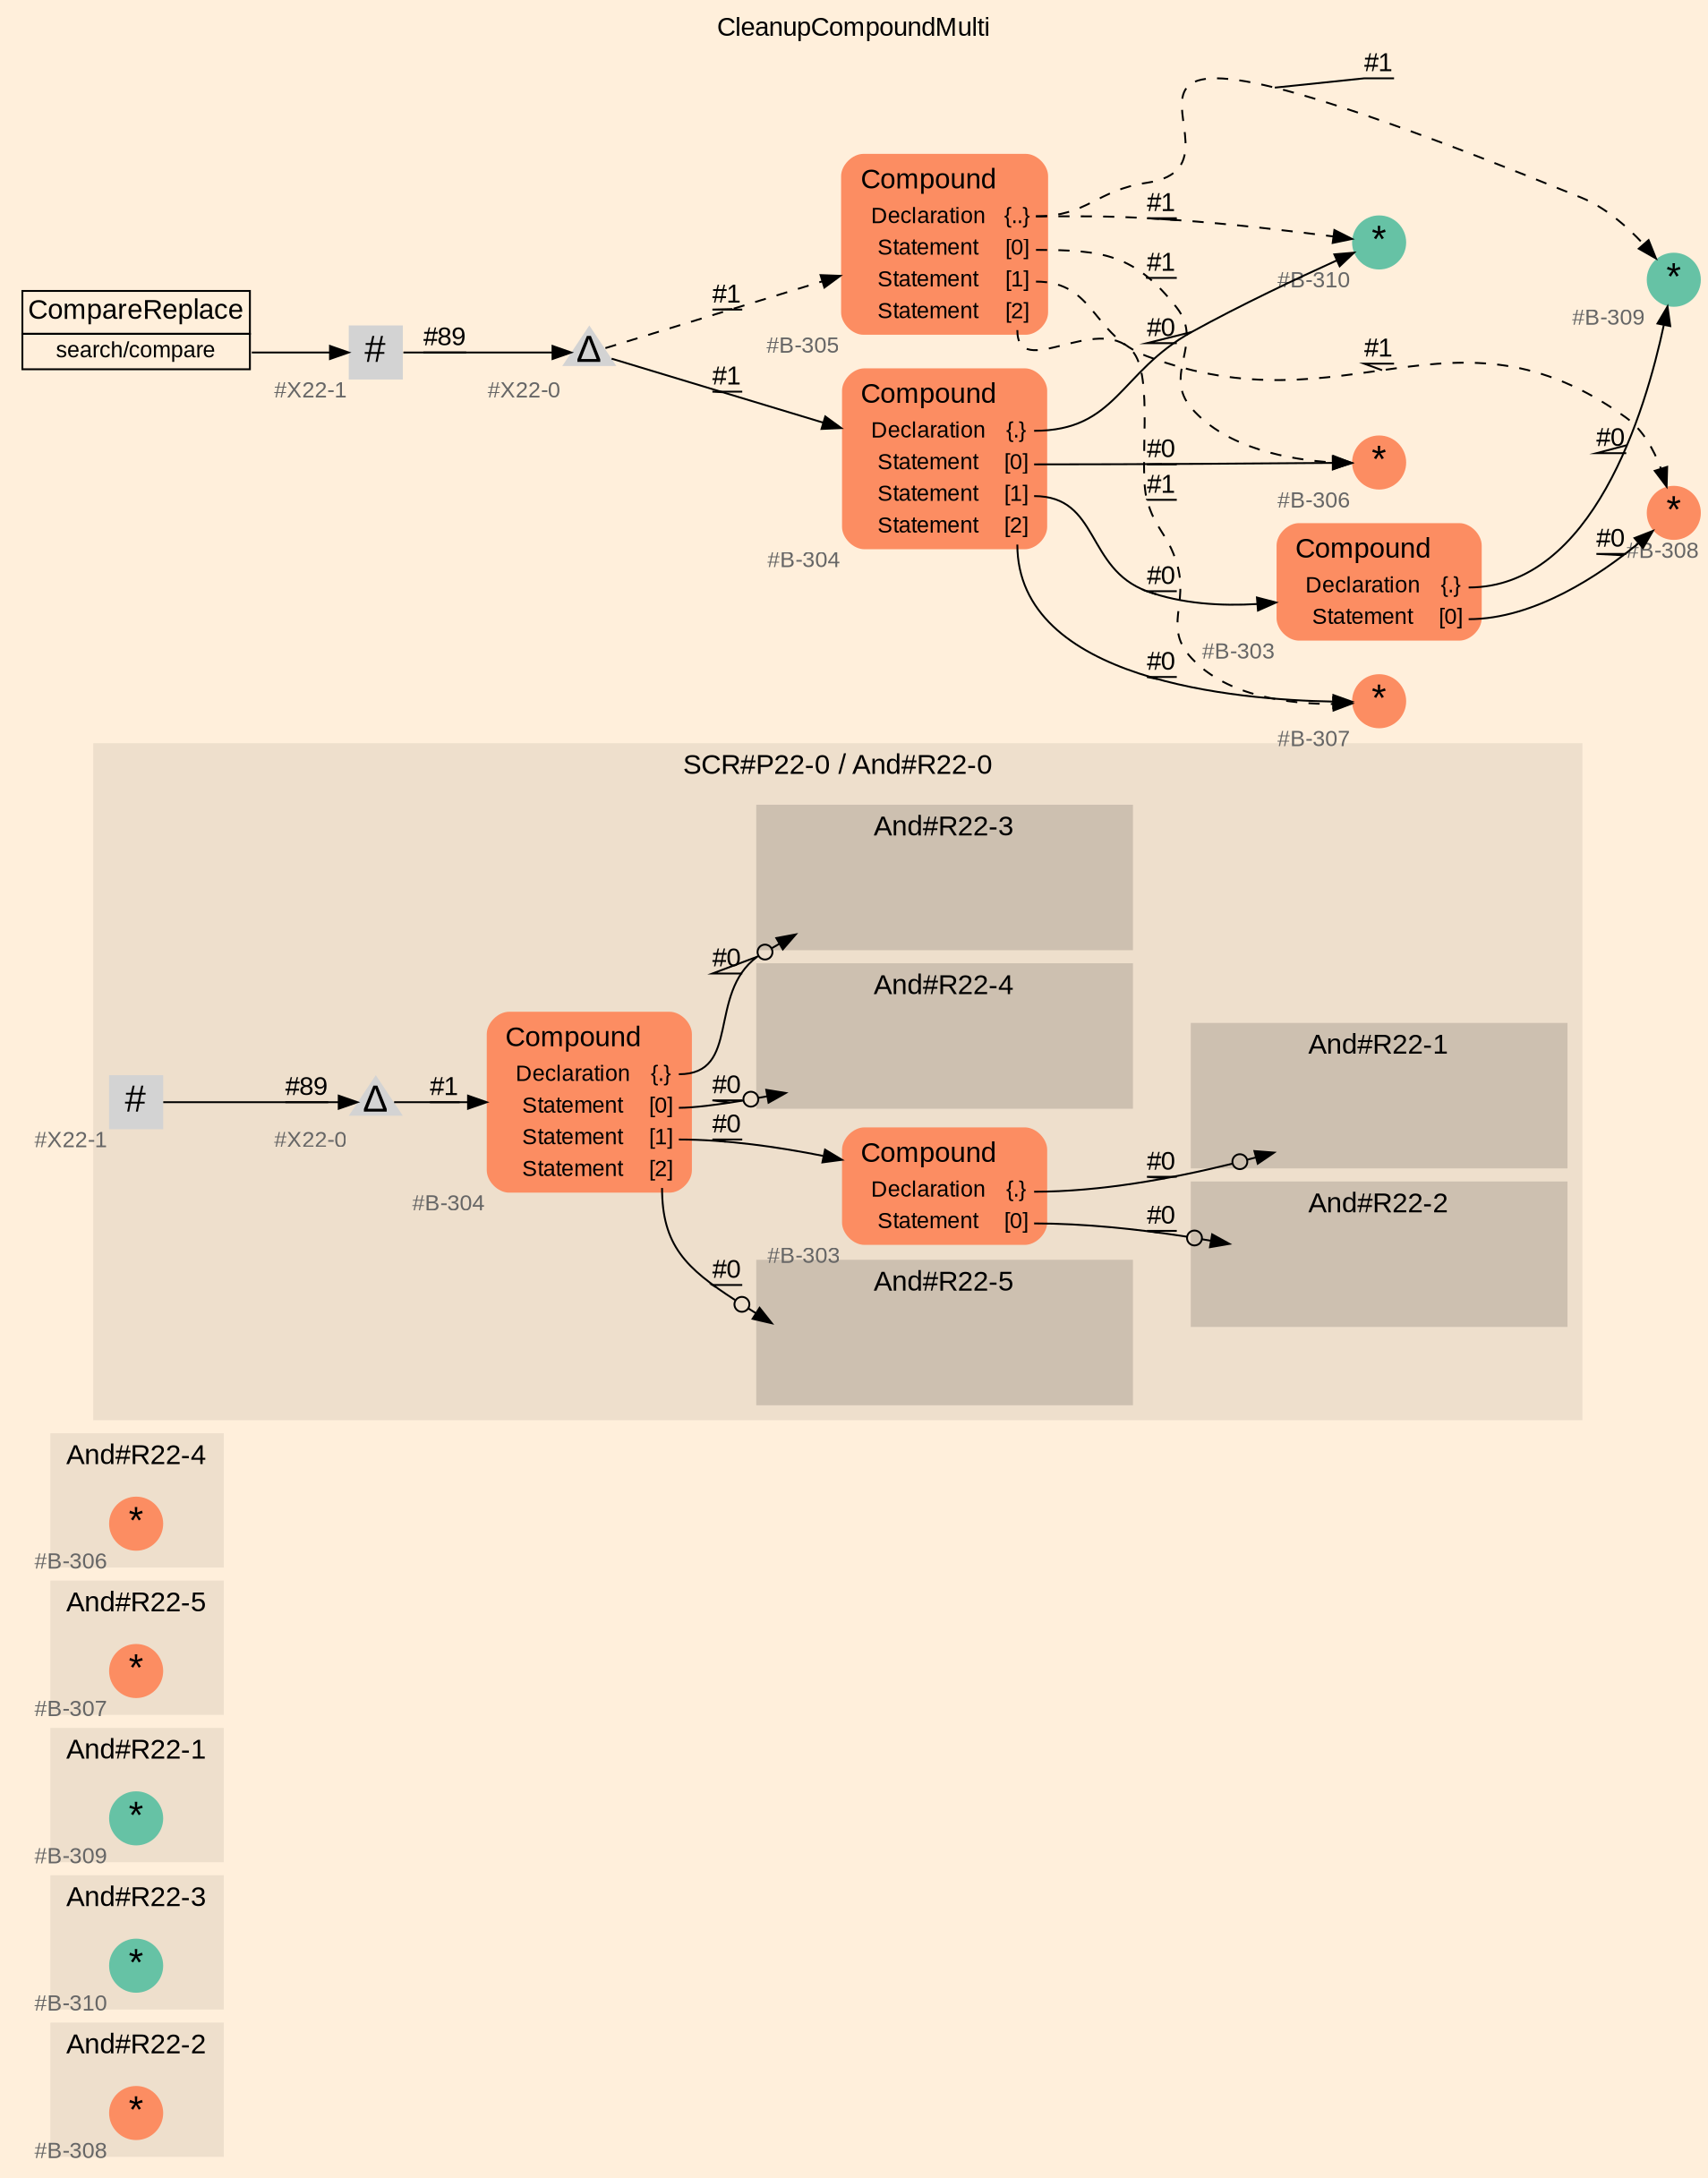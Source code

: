digraph "CleanupCompoundMulti" {
label = "CleanupCompoundMulti"
labelloc = t
graph [
    rankdir = "LR"
    ranksep = 0.3
    bgcolor = antiquewhite1
    color = black
    fontcolor = black
    fontname = "Arial"
];
node [
    fontname = "Arial"
];
edge [
    fontname = "Arial"
];

// -------------------- figure And#R22-2 --------------------
// -------- region And#R22-2 ----------
subgraph "clusterAnd#R22-2" {
    label = "And#R22-2"
    style = "filled"
    color = antiquewhite2
    fontsize = "15"
    // -------- block And#R22-2/#B-308 ----------
    "And#R22-2/#B-308" [
        fillcolor = "/set28/2"
        xlabel = "#B-308"
        fontsize = "12"
        fontcolor = grey40
        shape = "circle"
        label = <<FONT COLOR="black" POINT-SIZE="20">*</FONT>>
        style = "filled"
        penwidth = 0.0
        fixedsize = true
        width = 0.4
        height = 0.4
    ];
    
}


// -------------------- figure And#R22-3 --------------------
// -------- region And#R22-3 ----------
subgraph "clusterAnd#R22-3" {
    label = "And#R22-3"
    style = "filled"
    color = antiquewhite2
    fontsize = "15"
    // -------- block And#R22-3/#B-310 ----------
    "And#R22-3/#B-310" [
        fillcolor = "/set28/1"
        xlabel = "#B-310"
        fontsize = "12"
        fontcolor = grey40
        shape = "circle"
        label = <<FONT COLOR="black" POINT-SIZE="20">*</FONT>>
        style = "filled"
        penwidth = 0.0
        fixedsize = true
        width = 0.4
        height = 0.4
    ];
    
}


// -------------------- figure And#R22-1 --------------------
// -------- region And#R22-1 ----------
subgraph "clusterAnd#R22-1" {
    label = "And#R22-1"
    style = "filled"
    color = antiquewhite2
    fontsize = "15"
    // -------- block And#R22-1/#B-309 ----------
    "And#R22-1/#B-309" [
        fillcolor = "/set28/1"
        xlabel = "#B-309"
        fontsize = "12"
        fontcolor = grey40
        shape = "circle"
        label = <<FONT COLOR="black" POINT-SIZE="20">*</FONT>>
        style = "filled"
        penwidth = 0.0
        fixedsize = true
        width = 0.4
        height = 0.4
    ];
    
}


// -------------------- figure And#R22-5 --------------------
// -------- region And#R22-5 ----------
subgraph "clusterAnd#R22-5" {
    label = "And#R22-5"
    style = "filled"
    color = antiquewhite2
    fontsize = "15"
    // -------- block And#R22-5/#B-307 ----------
    "And#R22-5/#B-307" [
        fillcolor = "/set28/2"
        xlabel = "#B-307"
        fontsize = "12"
        fontcolor = grey40
        shape = "circle"
        label = <<FONT COLOR="black" POINT-SIZE="20">*</FONT>>
        style = "filled"
        penwidth = 0.0
        fixedsize = true
        width = 0.4
        height = 0.4
    ];
    
}


// -------------------- figure And#R22-4 --------------------
// -------- region And#R22-4 ----------
subgraph "clusterAnd#R22-4" {
    label = "And#R22-4"
    style = "filled"
    color = antiquewhite2
    fontsize = "15"
    // -------- block And#R22-4/#B-306 ----------
    "And#R22-4/#B-306" [
        fillcolor = "/set28/2"
        xlabel = "#B-306"
        fontsize = "12"
        fontcolor = grey40
        shape = "circle"
        label = <<FONT COLOR="black" POINT-SIZE="20">*</FONT>>
        style = "filled"
        penwidth = 0.0
        fixedsize = true
        width = 0.4
        height = 0.4
    ];
    
}


// -------------------- figure And#R22-0 --------------------
// -------- region And#R22-0 ----------
subgraph "clusterAnd#R22-0" {
    label = "SCR#P22-0 / And#R22-0"
    style = "filled"
    color = antiquewhite2
    fontsize = "15"
    // -------- block And#R22-0/#B-304 ----------
    "And#R22-0/#B-304" [
        fillcolor = "/set28/2"
        xlabel = "#B-304"
        fontsize = "12"
        fontcolor = grey40
        shape = "plaintext"
        label = <<TABLE BORDER="0" CELLBORDER="0" CELLSPACING="0">
         <TR><TD><FONT COLOR="black" POINT-SIZE="15">Compound</FONT></TD></TR>
         <TR><TD><FONT COLOR="black" POINT-SIZE="12">Declaration</FONT></TD><TD PORT="port0"><FONT COLOR="black" POINT-SIZE="12">{.}</FONT></TD></TR>
         <TR><TD><FONT COLOR="black" POINT-SIZE="12">Statement</FONT></TD><TD PORT="port1"><FONT COLOR="black" POINT-SIZE="12">[0]</FONT></TD></TR>
         <TR><TD><FONT COLOR="black" POINT-SIZE="12">Statement</FONT></TD><TD PORT="port2"><FONT COLOR="black" POINT-SIZE="12">[1]</FONT></TD></TR>
         <TR><TD><FONT COLOR="black" POINT-SIZE="12">Statement</FONT></TD><TD PORT="port3"><FONT COLOR="black" POINT-SIZE="12">[2]</FONT></TD></TR>
        </TABLE>>
        style = "rounded,filled"
    ];
    
    // -------- block And#R22-0/#X22-1 ----------
    "And#R22-0/#X22-1" [
        xlabel = "#X22-1"
        fontsize = "12"
        fontcolor = grey40
        shape = "square"
        label = <<FONT COLOR="black" POINT-SIZE="20">#</FONT>>
        style = "filled"
        penwidth = 0.0
        fixedsize = true
        width = 0.4
        height = 0.4
    ];
    
    // -------- block And#R22-0/#X22-0 ----------
    "And#R22-0/#X22-0" [
        xlabel = "#X22-0"
        fontsize = "12"
        fontcolor = grey40
        shape = "triangle"
        label = <<FONT COLOR="black" POINT-SIZE="20">Δ</FONT>>
        style = "filled"
        penwidth = 0.0
        fixedsize = true
        width = 0.4
        height = 0.4
    ];
    
    // -------- block And#R22-0/#B-303 ----------
    "And#R22-0/#B-303" [
        fillcolor = "/set28/2"
        xlabel = "#B-303"
        fontsize = "12"
        fontcolor = grey40
        shape = "plaintext"
        label = <<TABLE BORDER="0" CELLBORDER="0" CELLSPACING="0">
         <TR><TD><FONT COLOR="black" POINT-SIZE="15">Compound</FONT></TD></TR>
         <TR><TD><FONT COLOR="black" POINT-SIZE="12">Declaration</FONT></TD><TD PORT="port0"><FONT COLOR="black" POINT-SIZE="12">{.}</FONT></TD></TR>
         <TR><TD><FONT COLOR="black" POINT-SIZE="12">Statement</FONT></TD><TD PORT="port1"><FONT COLOR="black" POINT-SIZE="12">[0]</FONT></TD></TR>
        </TABLE>>
        style = "rounded,filled"
    ];
    
    // -------- region And#R22-0/And#R22-1 ----------
    subgraph "clusterAnd#R22-0/And#R22-1" {
        label = "And#R22-1"
        style = "filled"
        color = antiquewhite3
        fontsize = "15"
        // -------- block And#R22-0/And#R22-1/#B-309 ----------
        "And#R22-0/And#R22-1/#B-309" [
            fillcolor = "/set28/1"
            xlabel = "#B-309"
            fontsize = "12"
            fontcolor = grey40
            shape = "none"
            style = "invisible"
        ];
        
    }
    
    // -------- region And#R22-0/And#R22-2 ----------
    subgraph "clusterAnd#R22-0/And#R22-2" {
        label = "And#R22-2"
        style = "filled"
        color = antiquewhite3
        fontsize = "15"
        // -------- block And#R22-0/And#R22-2/#B-308 ----------
        "And#R22-0/And#R22-2/#B-308" [
            fillcolor = "/set28/2"
            xlabel = "#B-308"
            fontsize = "12"
            fontcolor = grey40
            shape = "none"
            style = "invisible"
        ];
        
    }
    
    // -------- region And#R22-0/And#R22-3 ----------
    subgraph "clusterAnd#R22-0/And#R22-3" {
        label = "And#R22-3"
        style = "filled"
        color = antiquewhite3
        fontsize = "15"
        // -------- block And#R22-0/And#R22-3/#B-310 ----------
        "And#R22-0/And#R22-3/#B-310" [
            fillcolor = "/set28/1"
            xlabel = "#B-310"
            fontsize = "12"
            fontcolor = grey40
            shape = "none"
            style = "invisible"
        ];
        
    }
    
    // -------- region And#R22-0/And#R22-4 ----------
    subgraph "clusterAnd#R22-0/And#R22-4" {
        label = "And#R22-4"
        style = "filled"
        color = antiquewhite3
        fontsize = "15"
        // -------- block And#R22-0/And#R22-4/#B-306 ----------
        "And#R22-0/And#R22-4/#B-306" [
            fillcolor = "/set28/2"
            xlabel = "#B-306"
            fontsize = "12"
            fontcolor = grey40
            shape = "none"
            style = "invisible"
        ];
        
    }
    
    // -------- region And#R22-0/And#R22-5 ----------
    subgraph "clusterAnd#R22-0/And#R22-5" {
        label = "And#R22-5"
        style = "filled"
        color = antiquewhite3
        fontsize = "15"
        // -------- block And#R22-0/And#R22-5/#B-307 ----------
        "And#R22-0/And#R22-5/#B-307" [
            fillcolor = "/set28/2"
            xlabel = "#B-307"
            fontsize = "12"
            fontcolor = grey40
            shape = "none"
            style = "invisible"
        ];
        
    }
    
}

"And#R22-0/#B-304":port0 -> "And#R22-0/And#R22-3/#B-310" [
    arrowhead="normalnoneodot"
    label = "#0"
    decorate = true
    color = black
    fontcolor = black
];

"And#R22-0/#B-304":port1 -> "And#R22-0/And#R22-4/#B-306" [
    arrowhead="normalnoneodot"
    label = "#0"
    decorate = true
    color = black
    fontcolor = black
];

"And#R22-0/#B-304":port2 -> "And#R22-0/#B-303" [
    label = "#0"
    decorate = true
    color = black
    fontcolor = black
];

"And#R22-0/#B-304":port3 -> "And#R22-0/And#R22-5/#B-307" [
    arrowhead="normalnoneodot"
    label = "#0"
    decorate = true
    color = black
    fontcolor = black
];

"And#R22-0/#X22-1" -> "And#R22-0/#X22-0" [
    label = "#89"
    decorate = true
    color = black
    fontcolor = black
];

"And#R22-0/#X22-0" -> "And#R22-0/#B-304" [
    label = "#1"
    decorate = true
    color = black
    fontcolor = black
];

"And#R22-0/#B-303":port0 -> "And#R22-0/And#R22-1/#B-309" [
    arrowhead="normalnoneodot"
    label = "#0"
    decorate = true
    color = black
    fontcolor = black
];

"And#R22-0/#B-303":port1 -> "And#R22-0/And#R22-2/#B-308" [
    arrowhead="normalnoneodot"
    label = "#0"
    decorate = true
    color = black
    fontcolor = black
];


// -------------------- transformation figure --------------------
// -------- block CR#X22-2 ----------
"CR#X22-2" [
    fillcolor = antiquewhite1
    fontsize = "12"
    fontcolor = grey40
    shape = "plaintext"
    label = <<TABLE BORDER="0" CELLBORDER="1" CELLSPACING="0">
     <TR><TD><FONT COLOR="black" POINT-SIZE="15">CompareReplace</FONT></TD></TR>
     <TR><TD PORT="port0"><FONT COLOR="black" POINT-SIZE="12">search/compare</FONT></TD></TR>
    </TABLE>>
    style = "filled"
    color = black
];

// -------- block #X22-1 ----------
"#X22-1" [
    xlabel = "#X22-1"
    fontsize = "12"
    fontcolor = grey40
    shape = "square"
    label = <<FONT COLOR="black" POINT-SIZE="20">#</FONT>>
    style = "filled"
    penwidth = 0.0
    fixedsize = true
    width = 0.4
    height = 0.4
];

// -------- block #X22-0 ----------
"#X22-0" [
    xlabel = "#X22-0"
    fontsize = "12"
    fontcolor = grey40
    shape = "triangle"
    label = <<FONT COLOR="black" POINT-SIZE="20">Δ</FONT>>
    style = "filled"
    penwidth = 0.0
    fixedsize = true
    width = 0.4
    height = 0.4
];

// -------- block #B-304 ----------
"#B-304" [
    fillcolor = "/set28/2"
    xlabel = "#B-304"
    fontsize = "12"
    fontcolor = grey40
    shape = "plaintext"
    label = <<TABLE BORDER="0" CELLBORDER="0" CELLSPACING="0">
     <TR><TD><FONT COLOR="black" POINT-SIZE="15">Compound</FONT></TD></TR>
     <TR><TD><FONT COLOR="black" POINT-SIZE="12">Declaration</FONT></TD><TD PORT="port0"><FONT COLOR="black" POINT-SIZE="12">{.}</FONT></TD></TR>
     <TR><TD><FONT COLOR="black" POINT-SIZE="12">Statement</FONT></TD><TD PORT="port1"><FONT COLOR="black" POINT-SIZE="12">[0]</FONT></TD></TR>
     <TR><TD><FONT COLOR="black" POINT-SIZE="12">Statement</FONT></TD><TD PORT="port2"><FONT COLOR="black" POINT-SIZE="12">[1]</FONT></TD></TR>
     <TR><TD><FONT COLOR="black" POINT-SIZE="12">Statement</FONT></TD><TD PORT="port3"><FONT COLOR="black" POINT-SIZE="12">[2]</FONT></TD></TR>
    </TABLE>>
    style = "rounded,filled"
];

// -------- block #B-310 ----------
"#B-310" [
    fillcolor = "/set28/1"
    xlabel = "#B-310"
    fontsize = "12"
    fontcolor = grey40
    shape = "circle"
    label = <<FONT COLOR="black" POINT-SIZE="20">*</FONT>>
    style = "filled"
    penwidth = 0.0
    fixedsize = true
    width = 0.4
    height = 0.4
];

// -------- block #B-306 ----------
"#B-306" [
    fillcolor = "/set28/2"
    xlabel = "#B-306"
    fontsize = "12"
    fontcolor = grey40
    shape = "circle"
    label = <<FONT COLOR="black" POINT-SIZE="20">*</FONT>>
    style = "filled"
    penwidth = 0.0
    fixedsize = true
    width = 0.4
    height = 0.4
];

// -------- block #B-303 ----------
"#B-303" [
    fillcolor = "/set28/2"
    xlabel = "#B-303"
    fontsize = "12"
    fontcolor = grey40
    shape = "plaintext"
    label = <<TABLE BORDER="0" CELLBORDER="0" CELLSPACING="0">
     <TR><TD><FONT COLOR="black" POINT-SIZE="15">Compound</FONT></TD></TR>
     <TR><TD><FONT COLOR="black" POINT-SIZE="12">Declaration</FONT></TD><TD PORT="port0"><FONT COLOR="black" POINT-SIZE="12">{.}</FONT></TD></TR>
     <TR><TD><FONT COLOR="black" POINT-SIZE="12">Statement</FONT></TD><TD PORT="port1"><FONT COLOR="black" POINT-SIZE="12">[0]</FONT></TD></TR>
    </TABLE>>
    style = "rounded,filled"
];

// -------- block #B-309 ----------
"#B-309" [
    fillcolor = "/set28/1"
    xlabel = "#B-309"
    fontsize = "12"
    fontcolor = grey40
    shape = "circle"
    label = <<FONT COLOR="black" POINT-SIZE="20">*</FONT>>
    style = "filled"
    penwidth = 0.0
    fixedsize = true
    width = 0.4
    height = 0.4
];

// -------- block #B-308 ----------
"#B-308" [
    fillcolor = "/set28/2"
    xlabel = "#B-308"
    fontsize = "12"
    fontcolor = grey40
    shape = "circle"
    label = <<FONT COLOR="black" POINT-SIZE="20">*</FONT>>
    style = "filled"
    penwidth = 0.0
    fixedsize = true
    width = 0.4
    height = 0.4
];

// -------- block #B-307 ----------
"#B-307" [
    fillcolor = "/set28/2"
    xlabel = "#B-307"
    fontsize = "12"
    fontcolor = grey40
    shape = "circle"
    label = <<FONT COLOR="black" POINT-SIZE="20">*</FONT>>
    style = "filled"
    penwidth = 0.0
    fixedsize = true
    width = 0.4
    height = 0.4
];

// -------- block #B-305 ----------
"#B-305" [
    fillcolor = "/set28/2"
    xlabel = "#B-305"
    fontsize = "12"
    fontcolor = grey40
    shape = "plaintext"
    label = <<TABLE BORDER="0" CELLBORDER="0" CELLSPACING="0">
     <TR><TD><FONT COLOR="black" POINT-SIZE="15">Compound</FONT></TD></TR>
     <TR><TD><FONT COLOR="black" POINT-SIZE="12">Declaration</FONT></TD><TD PORT="port0"><FONT COLOR="black" POINT-SIZE="12">{..}</FONT></TD></TR>
     <TR><TD><FONT COLOR="black" POINT-SIZE="12">Statement</FONT></TD><TD PORT="port1"><FONT COLOR="black" POINT-SIZE="12">[0]</FONT></TD></TR>
     <TR><TD><FONT COLOR="black" POINT-SIZE="12">Statement</FONT></TD><TD PORT="port2"><FONT COLOR="black" POINT-SIZE="12">[1]</FONT></TD></TR>
     <TR><TD><FONT COLOR="black" POINT-SIZE="12">Statement</FONT></TD><TD PORT="port3"><FONT COLOR="black" POINT-SIZE="12">[2]</FONT></TD></TR>
    </TABLE>>
    style = "rounded,filled"
];

"CR#X22-2":port0 -> "#X22-1" [
    label = ""
    decorate = true
    color = black
    fontcolor = black
];

"#X22-1" -> "#X22-0" [
    label = "#89"
    decorate = true
    color = black
    fontcolor = black
];

"#X22-0" -> "#B-304" [
    label = "#1"
    decorate = true
    color = black
    fontcolor = black
];

"#X22-0" -> "#B-305" [
    style="dashed"
    label = "#1"
    decorate = true
    color = black
    fontcolor = black
];

"#B-304":port0 -> "#B-310" [
    label = "#0"
    decorate = true
    color = black
    fontcolor = black
];

"#B-304":port1 -> "#B-306" [
    label = "#0"
    decorate = true
    color = black
    fontcolor = black
];

"#B-304":port2 -> "#B-303" [
    label = "#0"
    decorate = true
    color = black
    fontcolor = black
];

"#B-304":port3 -> "#B-307" [
    label = "#0"
    decorate = true
    color = black
    fontcolor = black
];

"#B-303":port0 -> "#B-309" [
    label = "#0"
    decorate = true
    color = black
    fontcolor = black
];

"#B-303":port1 -> "#B-308" [
    label = "#0"
    decorate = true
    color = black
    fontcolor = black
];

"#B-305":port0 -> "#B-309" [
    style="dashed"
    label = "#1"
    decorate = true
    color = black
    fontcolor = black
];

"#B-305":port0 -> "#B-310" [
    style="dashed"
    label = "#1"
    decorate = true
    color = black
    fontcolor = black
];

"#B-305":port1 -> "#B-306" [
    style="dashed"
    label = "#1"
    decorate = true
    color = black
    fontcolor = black
];

"#B-305":port2 -> "#B-308" [
    style="dashed"
    label = "#1"
    decorate = true
    color = black
    fontcolor = black
];

"#B-305":port3 -> "#B-307" [
    style="dashed"
    label = "#1"
    decorate = true
    color = black
    fontcolor = black
];


}
